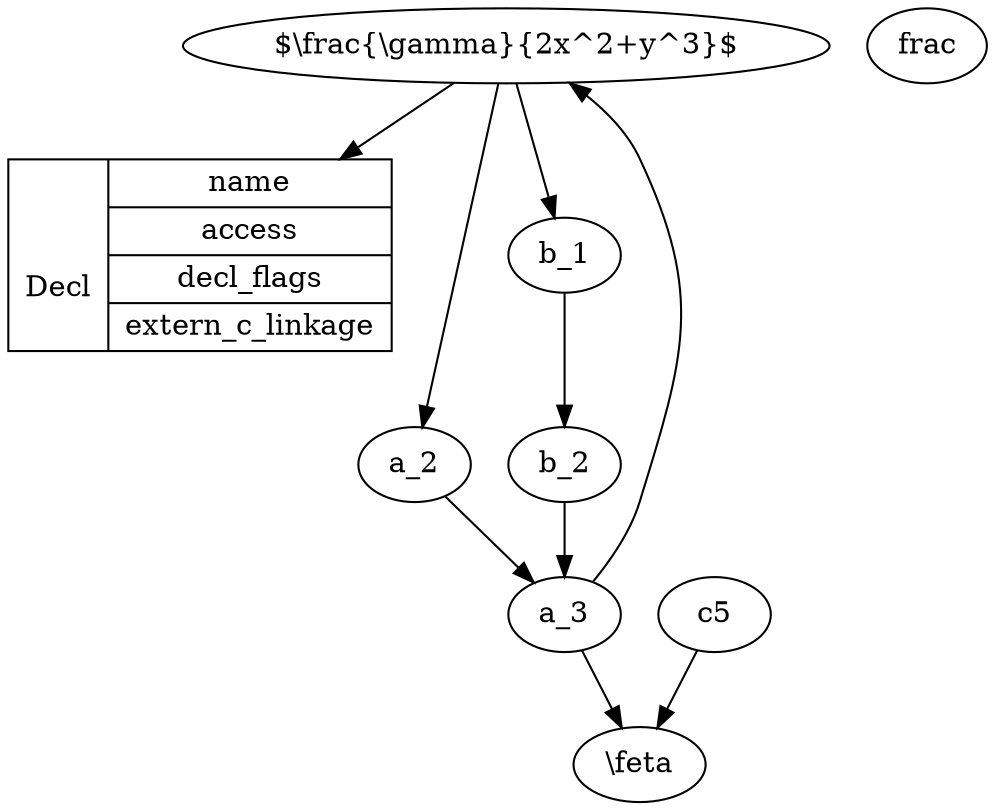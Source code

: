 digraph G {
Decl [ shape=record, label = "\n\nDecl|{name|access|decl_flags|extern_c_linkage}"];
a_1 [label="$\\frac{\\gamma}{2x^2+y^3}$"];
a_1 -> a_2 -> a_3 -> a_1
node [texmode="math"];
a_1 -> b_1 -> b_2 -> a_3;
node [texmode="verbatim"]
b_4 [label="\\feta"] 
b_5 [label="\frac"]
a_3 -> b_4;
c5 -> b_4;
a_1 -> Decl;

}